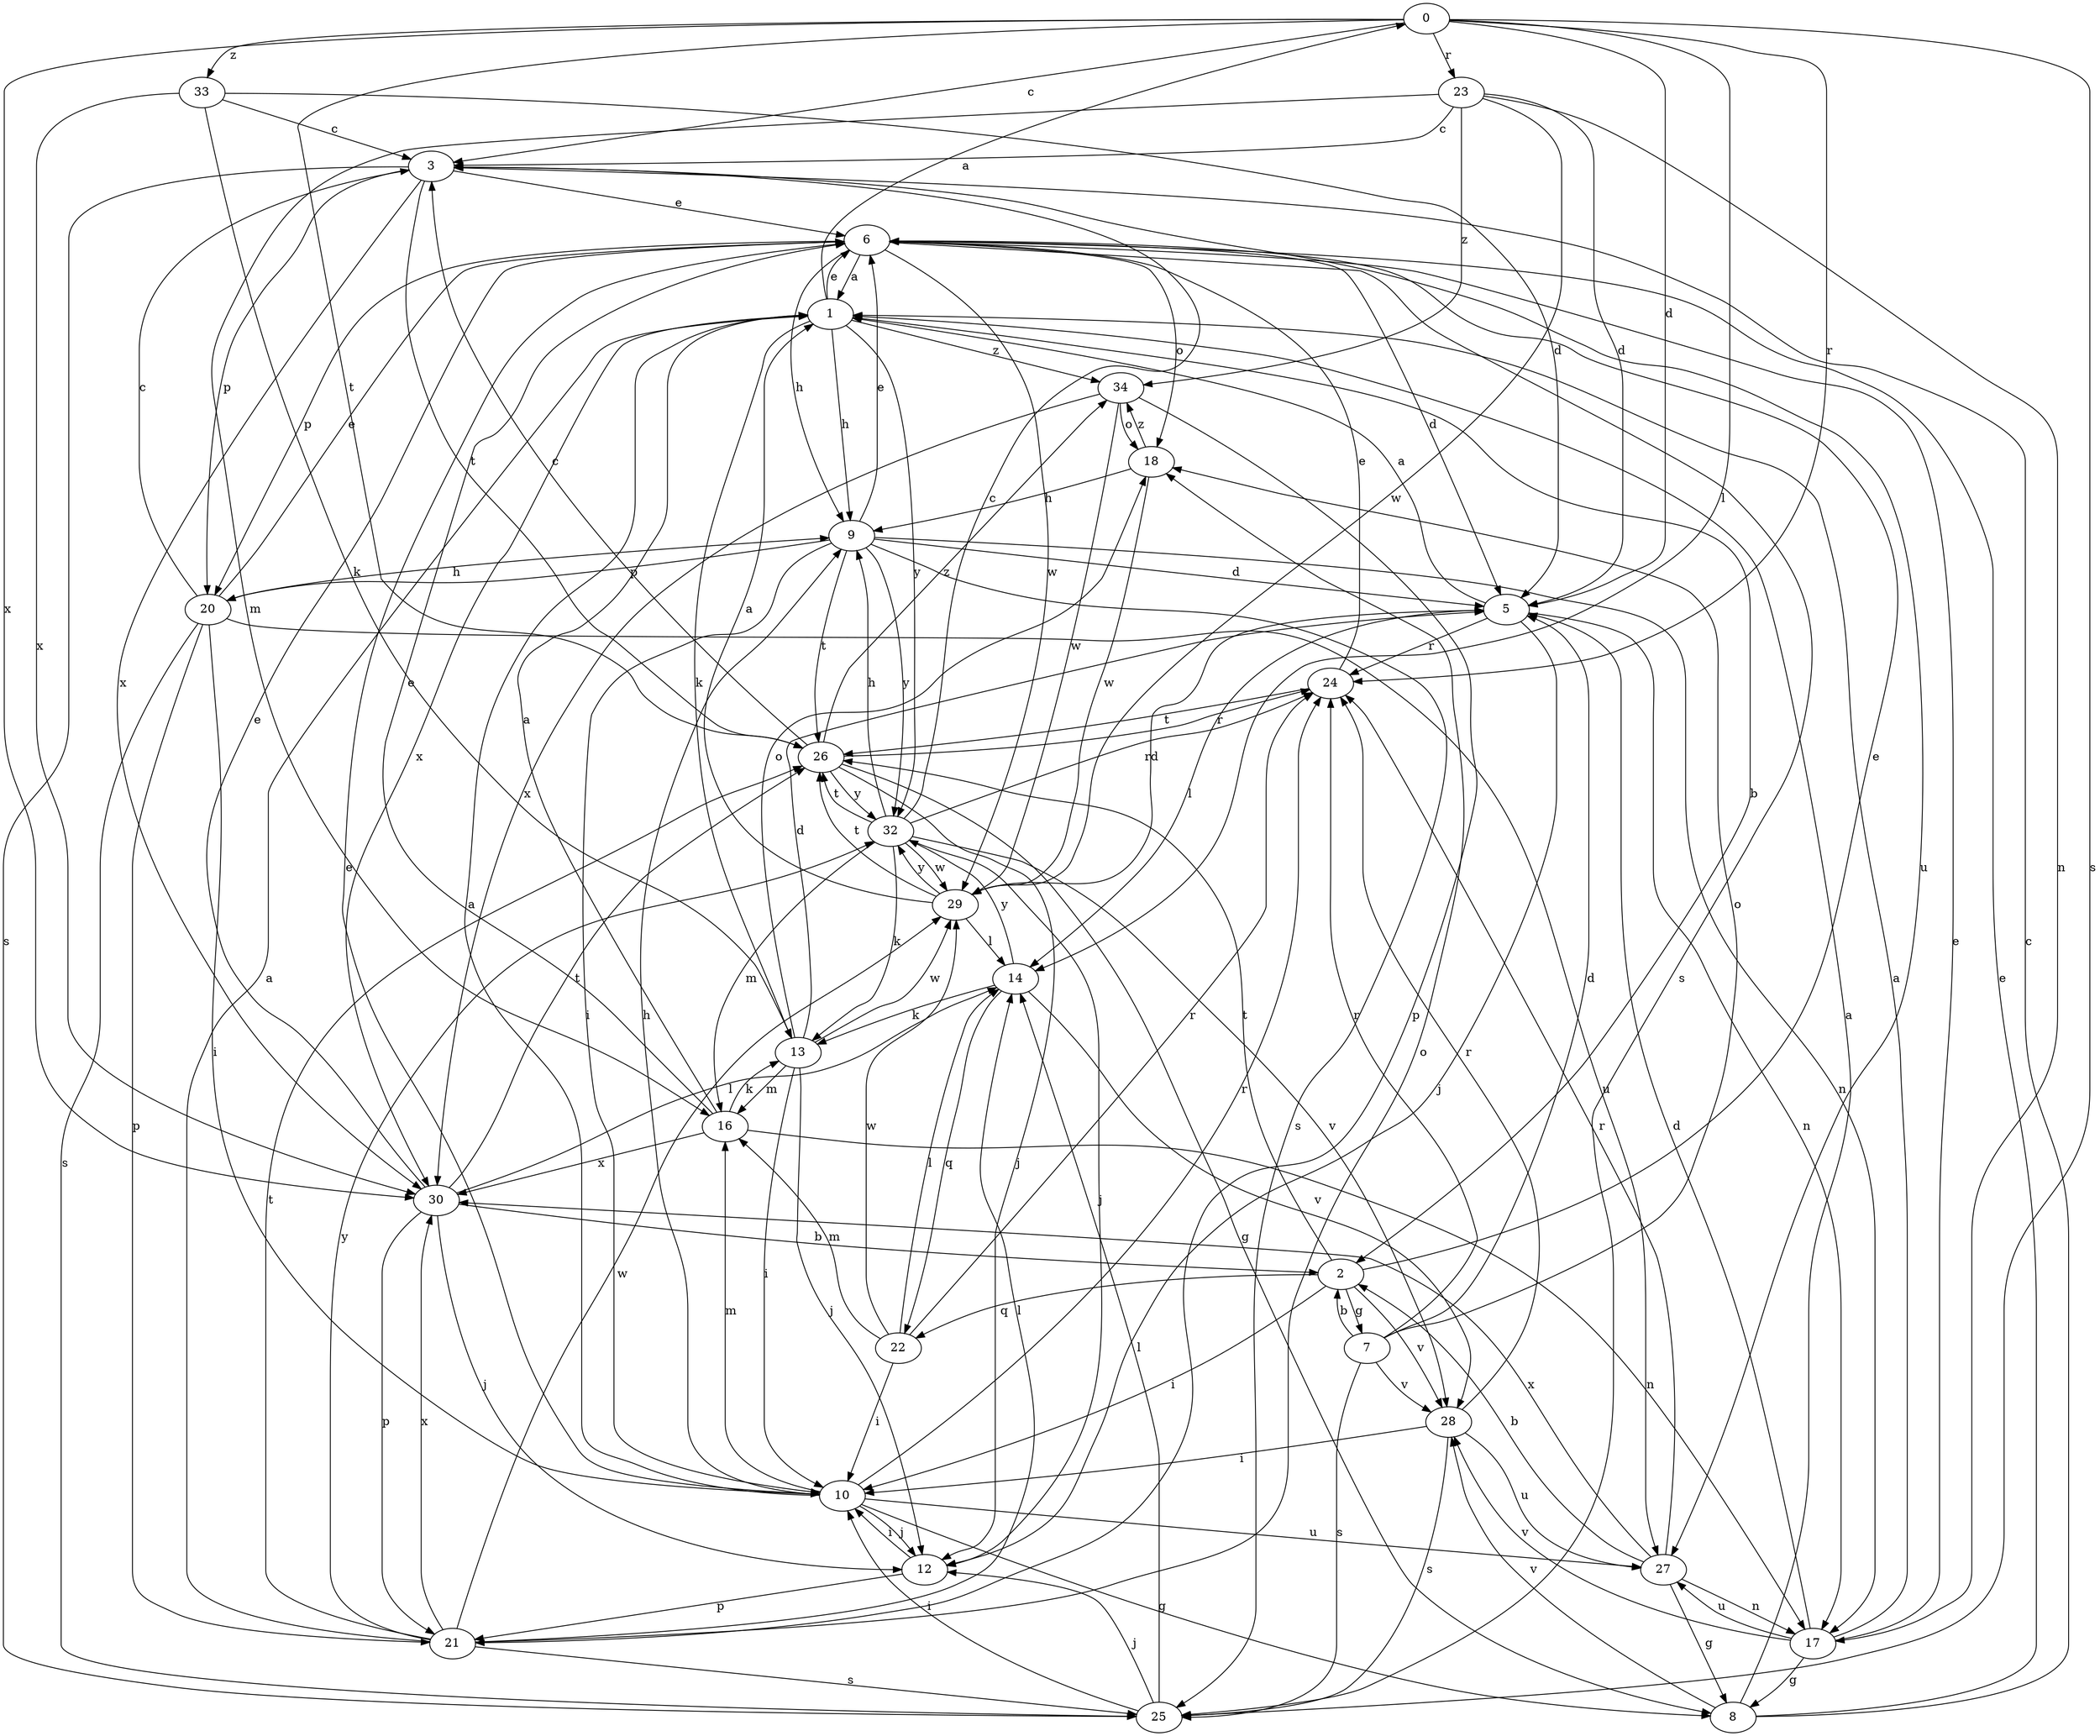 strict digraph  {
0;
1;
2;
3;
5;
6;
7;
8;
9;
10;
12;
13;
14;
16;
17;
18;
20;
21;
22;
23;
24;
25;
26;
27;
28;
29;
30;
32;
33;
34;
0 -> 3  [label=c];
0 -> 5  [label=d];
0 -> 14  [label=l];
0 -> 23  [label=r];
0 -> 24  [label=r];
0 -> 25  [label=s];
0 -> 26  [label=t];
0 -> 30  [label=x];
0 -> 33  [label=z];
1 -> 0  [label=a];
1 -> 2  [label=b];
1 -> 6  [label=e];
1 -> 9  [label=h];
1 -> 13  [label=k];
1 -> 30  [label=x];
1 -> 32  [label=y];
1 -> 34  [label=z];
2 -> 6  [label=e];
2 -> 7  [label=g];
2 -> 10  [label=i];
2 -> 22  [label=q];
2 -> 26  [label=t];
2 -> 28  [label=v];
3 -> 6  [label=e];
3 -> 20  [label=p];
3 -> 25  [label=s];
3 -> 26  [label=t];
3 -> 27  [label=u];
3 -> 30  [label=x];
5 -> 1  [label=a];
5 -> 12  [label=j];
5 -> 14  [label=l];
5 -> 17  [label=n];
5 -> 24  [label=r];
6 -> 1  [label=a];
6 -> 5  [label=d];
6 -> 9  [label=h];
6 -> 18  [label=o];
6 -> 20  [label=p];
6 -> 25  [label=s];
6 -> 29  [label=w];
7 -> 2  [label=b];
7 -> 5  [label=d];
7 -> 18  [label=o];
7 -> 24  [label=r];
7 -> 25  [label=s];
7 -> 28  [label=v];
8 -> 1  [label=a];
8 -> 3  [label=c];
8 -> 6  [label=e];
8 -> 28  [label=v];
9 -> 5  [label=d];
9 -> 6  [label=e];
9 -> 10  [label=i];
9 -> 17  [label=n];
9 -> 20  [label=p];
9 -> 25  [label=s];
9 -> 26  [label=t];
9 -> 32  [label=y];
10 -> 1  [label=a];
10 -> 6  [label=e];
10 -> 8  [label=g];
10 -> 9  [label=h];
10 -> 12  [label=j];
10 -> 16  [label=m];
10 -> 24  [label=r];
10 -> 27  [label=u];
12 -> 10  [label=i];
12 -> 21  [label=p];
13 -> 5  [label=d];
13 -> 10  [label=i];
13 -> 12  [label=j];
13 -> 16  [label=m];
13 -> 18  [label=o];
13 -> 29  [label=w];
14 -> 13  [label=k];
14 -> 22  [label=q];
14 -> 28  [label=v];
14 -> 32  [label=y];
16 -> 1  [label=a];
16 -> 6  [label=e];
16 -> 13  [label=k];
16 -> 17  [label=n];
16 -> 30  [label=x];
17 -> 1  [label=a];
17 -> 5  [label=d];
17 -> 6  [label=e];
17 -> 8  [label=g];
17 -> 27  [label=u];
17 -> 28  [label=v];
18 -> 9  [label=h];
18 -> 29  [label=w];
18 -> 34  [label=z];
20 -> 3  [label=c];
20 -> 6  [label=e];
20 -> 9  [label=h];
20 -> 10  [label=i];
20 -> 21  [label=p];
20 -> 25  [label=s];
20 -> 27  [label=u];
21 -> 1  [label=a];
21 -> 14  [label=l];
21 -> 18  [label=o];
21 -> 25  [label=s];
21 -> 26  [label=t];
21 -> 29  [label=w];
21 -> 30  [label=x];
21 -> 32  [label=y];
22 -> 10  [label=i];
22 -> 14  [label=l];
22 -> 16  [label=m];
22 -> 24  [label=r];
22 -> 29  [label=w];
23 -> 3  [label=c];
23 -> 5  [label=d];
23 -> 16  [label=m];
23 -> 17  [label=n];
23 -> 29  [label=w];
23 -> 34  [label=z];
24 -> 6  [label=e];
24 -> 26  [label=t];
25 -> 10  [label=i];
25 -> 12  [label=j];
25 -> 14  [label=l];
26 -> 3  [label=c];
26 -> 8  [label=g];
26 -> 12  [label=j];
26 -> 24  [label=r];
26 -> 32  [label=y];
26 -> 34  [label=z];
27 -> 2  [label=b];
27 -> 8  [label=g];
27 -> 17  [label=n];
27 -> 24  [label=r];
27 -> 30  [label=x];
28 -> 10  [label=i];
28 -> 24  [label=r];
28 -> 25  [label=s];
28 -> 27  [label=u];
29 -> 1  [label=a];
29 -> 5  [label=d];
29 -> 14  [label=l];
29 -> 26  [label=t];
29 -> 32  [label=y];
30 -> 2  [label=b];
30 -> 6  [label=e];
30 -> 12  [label=j];
30 -> 14  [label=l];
30 -> 21  [label=p];
30 -> 26  [label=t];
32 -> 3  [label=c];
32 -> 9  [label=h];
32 -> 12  [label=j];
32 -> 13  [label=k];
32 -> 16  [label=m];
32 -> 24  [label=r];
32 -> 26  [label=t];
32 -> 28  [label=v];
32 -> 29  [label=w];
33 -> 3  [label=c];
33 -> 5  [label=d];
33 -> 13  [label=k];
33 -> 30  [label=x];
34 -> 18  [label=o];
34 -> 21  [label=p];
34 -> 29  [label=w];
34 -> 30  [label=x];
}
